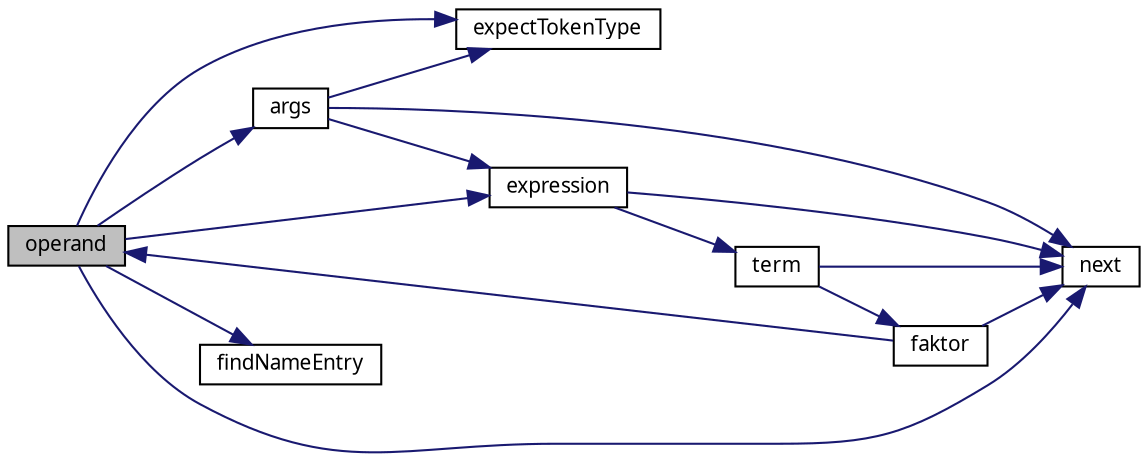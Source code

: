 digraph "operand"
{
 // LATEX_PDF_SIZE
  edge [fontname="LiberationSans-Regular.ttf",fontsize="10",labelfontname="LiberationSans-Regular.ttf",labelfontsize="10"];
  node [fontname="LiberationSans-Regular.ttf",fontsize="10",shape=record];
  rankdir="LR";
  Node1 [label="operand",height=0.2,width=0.4,color="black", fillcolor="grey75", style="filled", fontcolor="black",tooltip="Parsen von Operanden."];
  Node1 -> Node2 [color="midnightblue",fontsize="10",style="solid",fontname="LiberationSans-Regular.ttf"];
  Node2 [label="args",height=0.2,width=0.4,color="black", fillcolor="white", style="filled",URL="$parse_8c.html#a2163d6cb4e700c66c35600edcc97aee7",tooltip="Parsen von Argument-Listen."];
  Node2 -> Node3 [color="midnightblue",fontsize="10",style="solid",fontname="LiberationSans-Regular.ttf"];
  Node3 [label="expectTokenType",height=0.2,width=0.4,color="black", fillcolor="white", style="filled",URL="$parse_8c.html#a72766d9d606eee9f4032df8622a6d70d",tooltip="Überprüfung, ob der aktuelle Token dem erwartetem Typen entspricht -> Fehlermeldung + Programmabbruch..."];
  Node2 -> Node4 [color="midnightblue",fontsize="10",style="solid",fontname="LiberationSans-Regular.ttf"];
  Node4 [label="expression",height=0.2,width=0.4,color="black", fillcolor="white", style="filled",URL="$parse_8c.html#ae1b73fa9a679f12f99603a8e036f29a1",tooltip="Parsen von mathematischen Ausdrücken."];
  Node4 -> Node5 [color="midnightblue",fontsize="10",style="solid",fontname="LiberationSans-Regular.ttf"];
  Node5 [label="next",height=0.2,width=0.4,color="black", fillcolor="white", style="filled",URL="$parse_8c.html#a787ad0ee03f539f4a2904660bb6b8ce7",tooltip="aktuellen Token auf den Nächsten setzen"];
  Node4 -> Node6 [color="midnightblue",fontsize="10",style="solid",fontname="LiberationSans-Regular.ttf"];
  Node6 [label="term",height=0.2,width=0.4,color="black", fillcolor="white", style="filled",URL="$parse_8c.html#a8455fef910204ded541f8f1aa43f2a69",tooltip="Parsen von Termen."];
  Node6 -> Node7 [color="midnightblue",fontsize="10",style="solid",fontname="LiberationSans-Regular.ttf"];
  Node7 [label="faktor",height=0.2,width=0.4,color="black", fillcolor="white", style="filled",URL="$parse_8c.html#a340afd1a010d6fc6a7d4ed1f4cd0abbf",tooltip="Parsen von Faktoren."];
  Node7 -> Node5 [color="midnightblue",fontsize="10",style="solid",fontname="LiberationSans-Regular.ttf"];
  Node7 -> Node1 [color="midnightblue",fontsize="10",style="solid",fontname="LiberationSans-Regular.ttf"];
  Node6 -> Node5 [color="midnightblue",fontsize="10",style="solid",fontname="LiberationSans-Regular.ttf"];
  Node2 -> Node5 [color="midnightblue",fontsize="10",style="solid",fontname="LiberationSans-Regular.ttf"];
  Node1 -> Node3 [color="midnightblue",fontsize="10",style="solid",fontname="LiberationSans-Regular.ttf"];
  Node1 -> Node4 [color="midnightblue",fontsize="10",style="solid",fontname="LiberationSans-Regular.ttf"];
  Node1 -> Node8 [color="midnightblue",fontsize="10",style="solid",fontname="LiberationSans-Regular.ttf"];
  Node8 [label="findNameEntry",height=0.2,width=0.4,color="black", fillcolor="white", style="filled",URL="$parse_8c.html#a0f9a0aa6c8d036339d3a494c17e1320d",tooltip="Lineare Suche eines Namens in der Namenstabelle (quick and dirty Lösung -> normalerweise sind Hashtab..."];
  Node1 -> Node5 [color="midnightblue",fontsize="10",style="solid",fontname="LiberationSans-Regular.ttf"];
}
